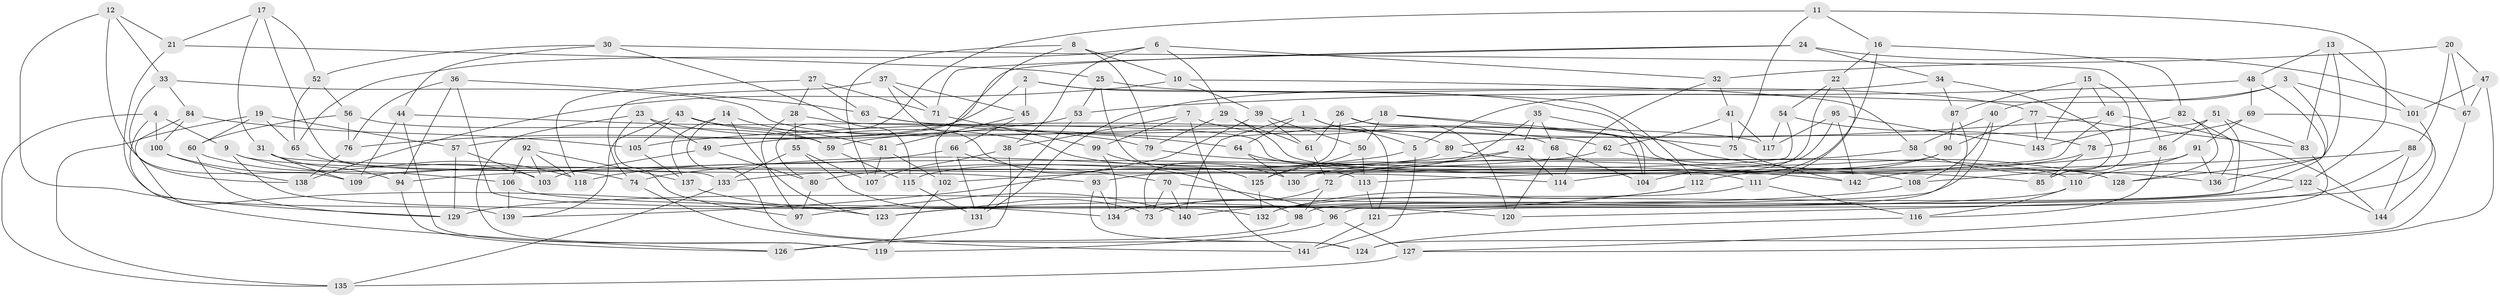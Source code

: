 // coarse degree distribution, {6: 0.3793103448275862, 4: 0.1724137931034483, 8: 0.20689655172413793, 7: 0.08620689655172414, 9: 0.06896551724137931, 5: 0.08620689655172414}
// Generated by graph-tools (version 1.1) at 2025/38/03/04/25 23:38:04]
// undirected, 144 vertices, 288 edges
graph export_dot {
  node [color=gray90,style=filled];
  1;
  2;
  3;
  4;
  5;
  6;
  7;
  8;
  9;
  10;
  11;
  12;
  13;
  14;
  15;
  16;
  17;
  18;
  19;
  20;
  21;
  22;
  23;
  24;
  25;
  26;
  27;
  28;
  29;
  30;
  31;
  32;
  33;
  34;
  35;
  36;
  37;
  38;
  39;
  40;
  41;
  42;
  43;
  44;
  45;
  46;
  47;
  48;
  49;
  50;
  51;
  52;
  53;
  54;
  55;
  56;
  57;
  58;
  59;
  60;
  61;
  62;
  63;
  64;
  65;
  66;
  67;
  68;
  69;
  70;
  71;
  72;
  73;
  74;
  75;
  76;
  77;
  78;
  79;
  80;
  81;
  82;
  83;
  84;
  85;
  86;
  87;
  88;
  89;
  90;
  91;
  92;
  93;
  94;
  95;
  96;
  97;
  98;
  99;
  100;
  101;
  102;
  103;
  104;
  105;
  106;
  107;
  108;
  109;
  110;
  111;
  112;
  113;
  114;
  115;
  116;
  117;
  118;
  119;
  120;
  121;
  122;
  123;
  124;
  125;
  126;
  127;
  128;
  129;
  130;
  131;
  132;
  133;
  134;
  135;
  136;
  137;
  138;
  139;
  140;
  141;
  142;
  143;
  144;
  1 -- 5;
  1 -- 64;
  1 -- 121;
  1 -- 140;
  2 -- 57;
  2 -- 45;
  2 -- 104;
  2 -- 112;
  3 -- 5;
  3 -- 136;
  3 -- 101;
  3 -- 40;
  4 -- 9;
  4 -- 135;
  4 -- 100;
  4 -- 126;
  5 -- 141;
  5 -- 80;
  6 -- 29;
  6 -- 65;
  6 -- 32;
  6 -- 38;
  7 -- 38;
  7 -- 141;
  7 -- 99;
  7 -- 68;
  8 -- 10;
  8 -- 102;
  8 -- 107;
  8 -- 79;
  9 -- 134;
  9 -- 74;
  9 -- 93;
  10 -- 39;
  10 -- 58;
  10 -- 138;
  11 -- 75;
  11 -- 122;
  11 -- 16;
  11 -- 80;
  12 -- 21;
  12 -- 33;
  12 -- 129;
  12 -- 109;
  13 -- 83;
  13 -- 128;
  13 -- 101;
  13 -- 48;
  14 -- 137;
  14 -- 123;
  14 -- 124;
  14 -- 81;
  15 -- 143;
  15 -- 85;
  15 -- 87;
  15 -- 46;
  16 -- 22;
  16 -- 104;
  16 -- 82;
  17 -- 52;
  17 -- 31;
  17 -- 21;
  17 -- 133;
  18 -- 59;
  18 -- 75;
  18 -- 128;
  18 -- 50;
  19 -- 65;
  19 -- 57;
  19 -- 60;
  19 -- 135;
  20 -- 47;
  20 -- 88;
  20 -- 32;
  20 -- 67;
  21 -- 25;
  21 -- 139;
  22 -- 114;
  22 -- 111;
  22 -- 54;
  23 -- 119;
  23 -- 49;
  23 -- 97;
  23 -- 130;
  24 -- 34;
  24 -- 67;
  24 -- 49;
  24 -- 71;
  25 -- 53;
  25 -- 113;
  25 -- 77;
  26 -- 73;
  26 -- 61;
  26 -- 104;
  26 -- 120;
  27 -- 28;
  27 -- 63;
  27 -- 118;
  27 -- 71;
  28 -- 55;
  28 -- 97;
  28 -- 117;
  29 -- 79;
  29 -- 85;
  29 -- 61;
  30 -- 86;
  30 -- 44;
  30 -- 115;
  30 -- 52;
  31 -- 114;
  31 -- 109;
  31 -- 94;
  32 -- 114;
  32 -- 41;
  33 -- 84;
  33 -- 89;
  33 -- 138;
  34 -- 87;
  34 -- 85;
  34 -- 131;
  35 -- 115;
  35 -- 42;
  35 -- 68;
  35 -- 136;
  36 -- 94;
  36 -- 76;
  36 -- 63;
  36 -- 132;
  37 -- 74;
  37 -- 71;
  37 -- 98;
  37 -- 45;
  38 -- 107;
  38 -- 126;
  39 -- 50;
  39 -- 61;
  39 -- 139;
  40 -- 108;
  40 -- 58;
  40 -- 97;
  41 -- 75;
  41 -- 62;
  41 -- 117;
  42 -- 74;
  42 -- 114;
  42 -- 125;
  43 -- 62;
  43 -- 139;
  43 -- 105;
  43 -- 59;
  44 -- 79;
  44 -- 119;
  44 -- 109;
  45 -- 66;
  45 -- 81;
  46 -- 144;
  46 -- 105;
  46 -- 93;
  47 -- 67;
  47 -- 101;
  47 -- 127;
  48 -- 69;
  48 -- 53;
  48 -- 134;
  49 -- 103;
  49 -- 80;
  50 -- 113;
  50 -- 125;
  51 -- 86;
  51 -- 96;
  51 -- 83;
  51 -- 89;
  52 -- 65;
  52 -- 56;
  53 -- 76;
  53 -- 131;
  54 -- 78;
  54 -- 117;
  54 -- 102;
  55 -- 73;
  55 -- 133;
  55 -- 107;
  56 -- 60;
  56 -- 76;
  56 -- 59;
  57 -- 129;
  57 -- 103;
  58 -- 122;
  58 -- 72;
  59 -- 115;
  60 -- 118;
  60 -- 129;
  61 -- 72;
  62 -- 128;
  62 -- 133;
  63 -- 64;
  63 -- 108;
  64 -- 130;
  64 -- 111;
  65 -- 103;
  66 -- 131;
  66 -- 118;
  66 -- 70;
  67 -- 124;
  68 -- 120;
  68 -- 104;
  69 -- 91;
  69 -- 144;
  69 -- 78;
  70 -- 96;
  70 -- 140;
  70 -- 73;
  71 -- 99;
  72 -- 73;
  72 -- 98;
  74 -- 141;
  75 -- 142;
  76 -- 138;
  77 -- 143;
  77 -- 90;
  77 -- 83;
  78 -- 85;
  78 -- 130;
  79 -- 142;
  80 -- 97;
  81 -- 107;
  81 -- 102;
  82 -- 143;
  82 -- 136;
  82 -- 128;
  83 -- 127;
  84 -- 100;
  84 -- 105;
  84 -- 123;
  86 -- 116;
  86 -- 142;
  87 -- 90;
  87 -- 98;
  88 -- 94;
  88 -- 144;
  88 -- 121;
  89 -- 109;
  89 -- 110;
  90 -- 113;
  90 -- 112;
  91 -- 136;
  91 -- 110;
  91 -- 108;
  92 -- 103;
  92 -- 106;
  92 -- 137;
  92 -- 118;
  93 -- 124;
  93 -- 134;
  94 -- 126;
  95 -- 142;
  95 -- 130;
  95 -- 117;
  95 -- 143;
  96 -- 127;
  96 -- 119;
  98 -- 126;
  99 -- 134;
  99 -- 125;
  100 -- 138;
  100 -- 106;
  101 -- 120;
  102 -- 119;
  105 -- 137;
  106 -- 120;
  106 -- 139;
  108 -- 129;
  110 -- 116;
  110 -- 123;
  111 -- 132;
  111 -- 116;
  112 -- 123;
  112 -- 132;
  113 -- 121;
  115 -- 131;
  116 -- 124;
  121 -- 141;
  122 -- 144;
  122 -- 140;
  125 -- 132;
  127 -- 135;
  133 -- 135;
  137 -- 140;
}
